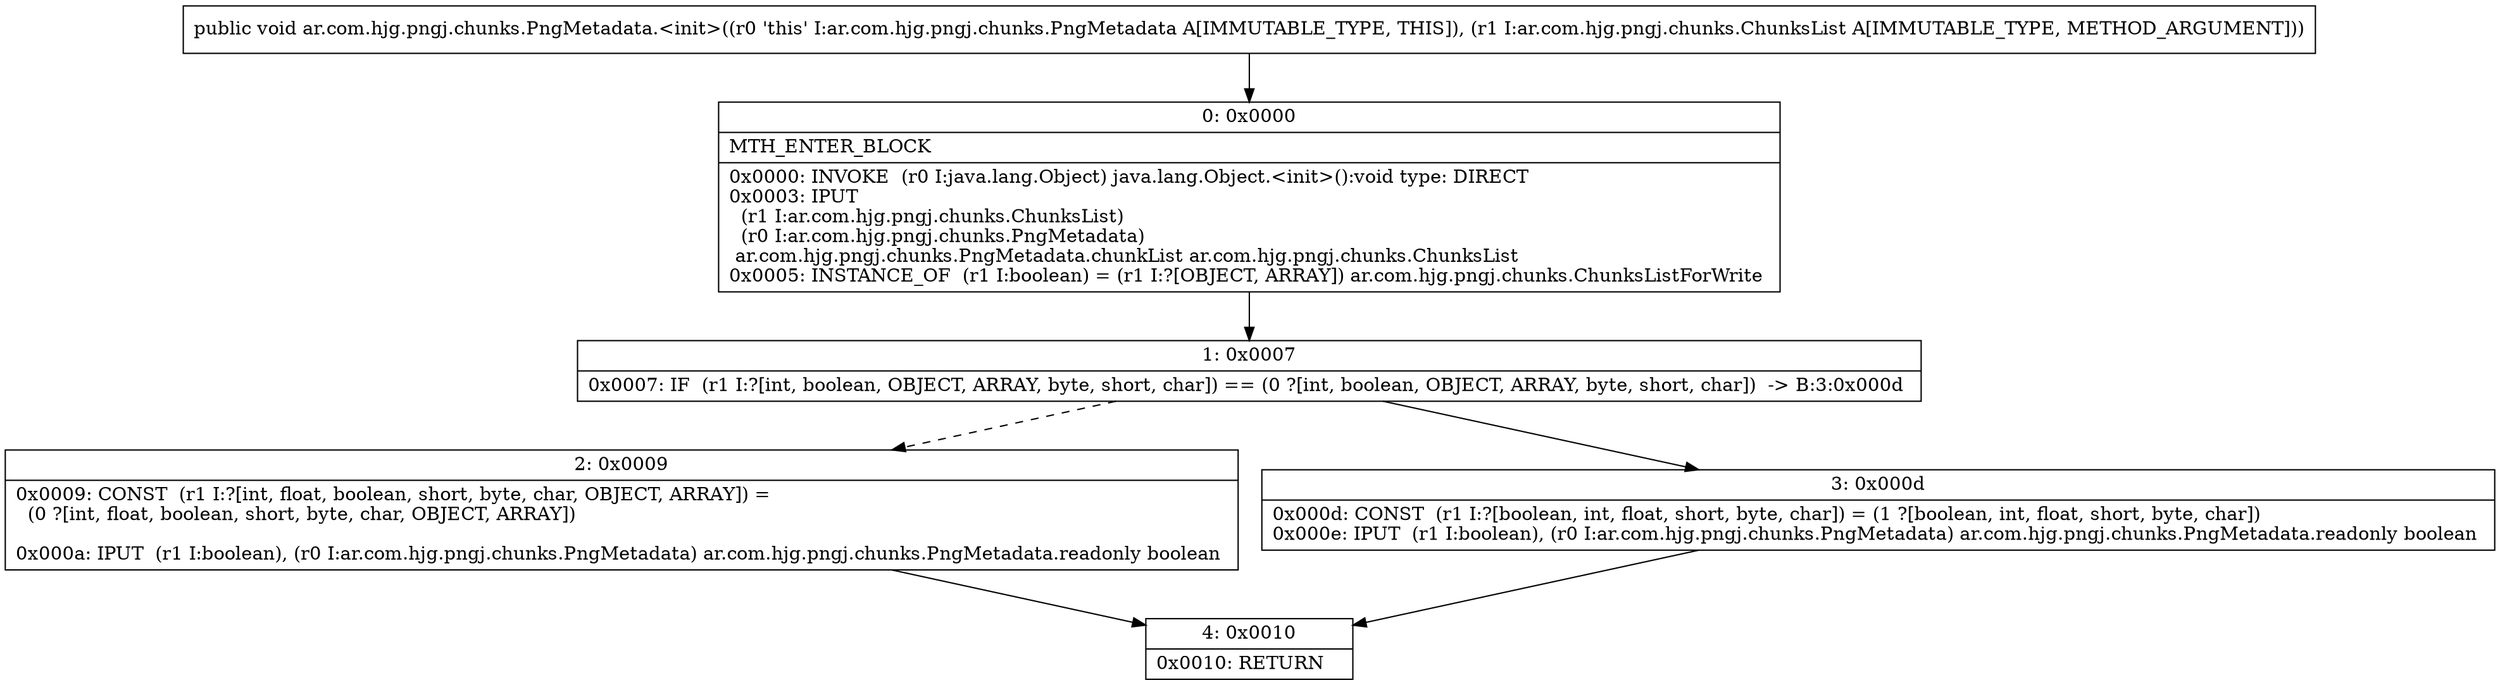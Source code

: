 digraph "CFG forar.com.hjg.pngj.chunks.PngMetadata.\<init\>(Lar\/com\/hjg\/pngj\/chunks\/ChunksList;)V" {
Node_0 [shape=record,label="{0\:\ 0x0000|MTH_ENTER_BLOCK\l|0x0000: INVOKE  (r0 I:java.lang.Object) java.lang.Object.\<init\>():void type: DIRECT \l0x0003: IPUT  \l  (r1 I:ar.com.hjg.pngj.chunks.ChunksList)\l  (r0 I:ar.com.hjg.pngj.chunks.PngMetadata)\l ar.com.hjg.pngj.chunks.PngMetadata.chunkList ar.com.hjg.pngj.chunks.ChunksList \l0x0005: INSTANCE_OF  (r1 I:boolean) = (r1 I:?[OBJECT, ARRAY]) ar.com.hjg.pngj.chunks.ChunksListForWrite \l}"];
Node_1 [shape=record,label="{1\:\ 0x0007|0x0007: IF  (r1 I:?[int, boolean, OBJECT, ARRAY, byte, short, char]) == (0 ?[int, boolean, OBJECT, ARRAY, byte, short, char])  \-\> B:3:0x000d \l}"];
Node_2 [shape=record,label="{2\:\ 0x0009|0x0009: CONST  (r1 I:?[int, float, boolean, short, byte, char, OBJECT, ARRAY]) = \l  (0 ?[int, float, boolean, short, byte, char, OBJECT, ARRAY])\l \l0x000a: IPUT  (r1 I:boolean), (r0 I:ar.com.hjg.pngj.chunks.PngMetadata) ar.com.hjg.pngj.chunks.PngMetadata.readonly boolean \l}"];
Node_3 [shape=record,label="{3\:\ 0x000d|0x000d: CONST  (r1 I:?[boolean, int, float, short, byte, char]) = (1 ?[boolean, int, float, short, byte, char]) \l0x000e: IPUT  (r1 I:boolean), (r0 I:ar.com.hjg.pngj.chunks.PngMetadata) ar.com.hjg.pngj.chunks.PngMetadata.readonly boolean \l}"];
Node_4 [shape=record,label="{4\:\ 0x0010|0x0010: RETURN   \l}"];
MethodNode[shape=record,label="{public void ar.com.hjg.pngj.chunks.PngMetadata.\<init\>((r0 'this' I:ar.com.hjg.pngj.chunks.PngMetadata A[IMMUTABLE_TYPE, THIS]), (r1 I:ar.com.hjg.pngj.chunks.ChunksList A[IMMUTABLE_TYPE, METHOD_ARGUMENT])) }"];
MethodNode -> Node_0;
Node_0 -> Node_1;
Node_1 -> Node_2[style=dashed];
Node_1 -> Node_3;
Node_2 -> Node_4;
Node_3 -> Node_4;
}

